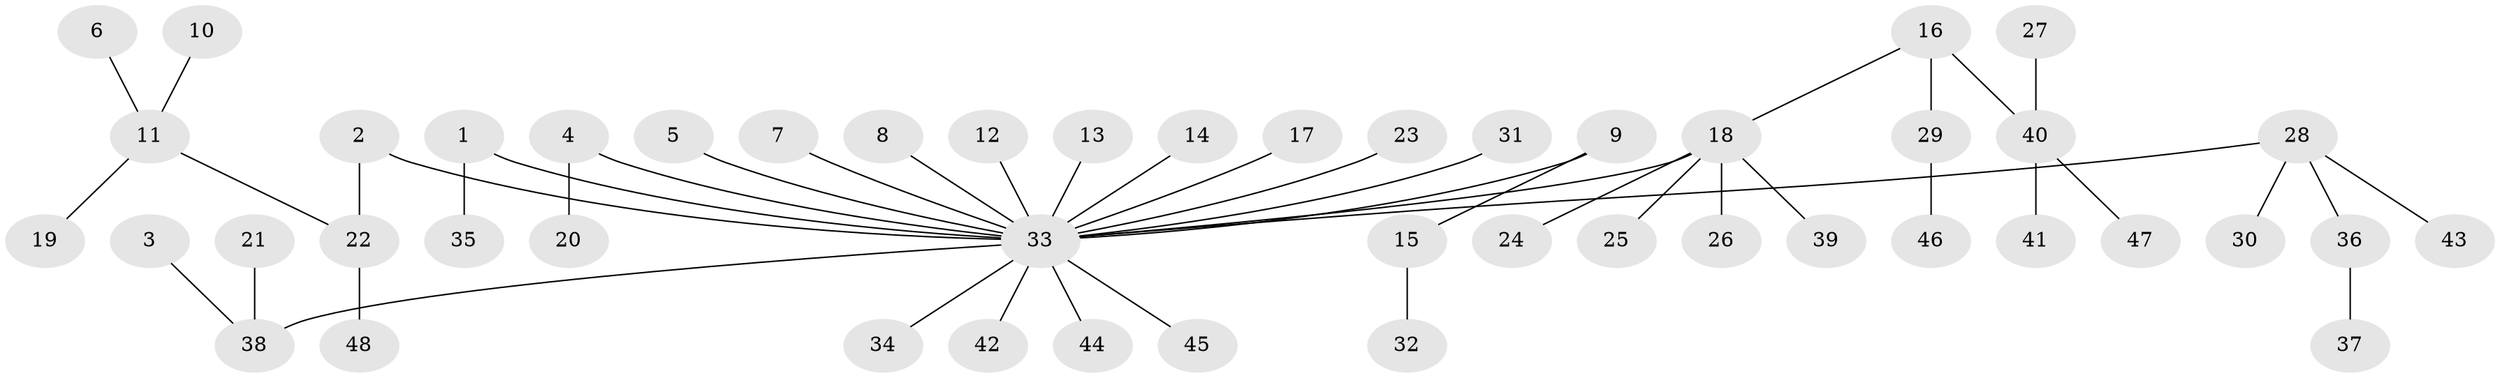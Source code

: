 // original degree distribution, {22: 0.010526315789473684, 2: 0.24210526315789474, 5: 0.031578947368421054, 7: 0.010526315789473684, 6: 0.021052631578947368, 3: 0.09473684210526316, 1: 0.5789473684210527, 4: 0.010526315789473684}
// Generated by graph-tools (version 1.1) at 2025/01/03/09/25 03:01:54]
// undirected, 48 vertices, 47 edges
graph export_dot {
graph [start="1"]
  node [color=gray90,style=filled];
  1;
  2;
  3;
  4;
  5;
  6;
  7;
  8;
  9;
  10;
  11;
  12;
  13;
  14;
  15;
  16;
  17;
  18;
  19;
  20;
  21;
  22;
  23;
  24;
  25;
  26;
  27;
  28;
  29;
  30;
  31;
  32;
  33;
  34;
  35;
  36;
  37;
  38;
  39;
  40;
  41;
  42;
  43;
  44;
  45;
  46;
  47;
  48;
  1 -- 33 [weight=1.0];
  1 -- 35 [weight=1.0];
  2 -- 22 [weight=1.0];
  2 -- 33 [weight=1.0];
  3 -- 38 [weight=1.0];
  4 -- 20 [weight=1.0];
  4 -- 33 [weight=1.0];
  5 -- 33 [weight=1.0];
  6 -- 11 [weight=1.0];
  7 -- 33 [weight=1.0];
  8 -- 33 [weight=1.0];
  9 -- 15 [weight=1.0];
  9 -- 33 [weight=1.0];
  10 -- 11 [weight=1.0];
  11 -- 19 [weight=1.0];
  11 -- 22 [weight=1.0];
  12 -- 33 [weight=1.0];
  13 -- 33 [weight=1.0];
  14 -- 33 [weight=1.0];
  15 -- 32 [weight=1.0];
  16 -- 18 [weight=1.0];
  16 -- 29 [weight=1.0];
  16 -- 40 [weight=1.0];
  17 -- 33 [weight=1.0];
  18 -- 24 [weight=1.0];
  18 -- 25 [weight=1.0];
  18 -- 26 [weight=1.0];
  18 -- 33 [weight=1.0];
  18 -- 39 [weight=1.0];
  21 -- 38 [weight=1.0];
  22 -- 48 [weight=1.0];
  23 -- 33 [weight=1.0];
  27 -- 40 [weight=1.0];
  28 -- 30 [weight=1.0];
  28 -- 33 [weight=1.0];
  28 -- 36 [weight=1.0];
  28 -- 43 [weight=1.0];
  29 -- 46 [weight=1.0];
  31 -- 33 [weight=1.0];
  33 -- 34 [weight=1.0];
  33 -- 38 [weight=1.0];
  33 -- 42 [weight=1.0];
  33 -- 44 [weight=1.0];
  33 -- 45 [weight=1.0];
  36 -- 37 [weight=1.0];
  40 -- 41 [weight=1.0];
  40 -- 47 [weight=1.0];
}
